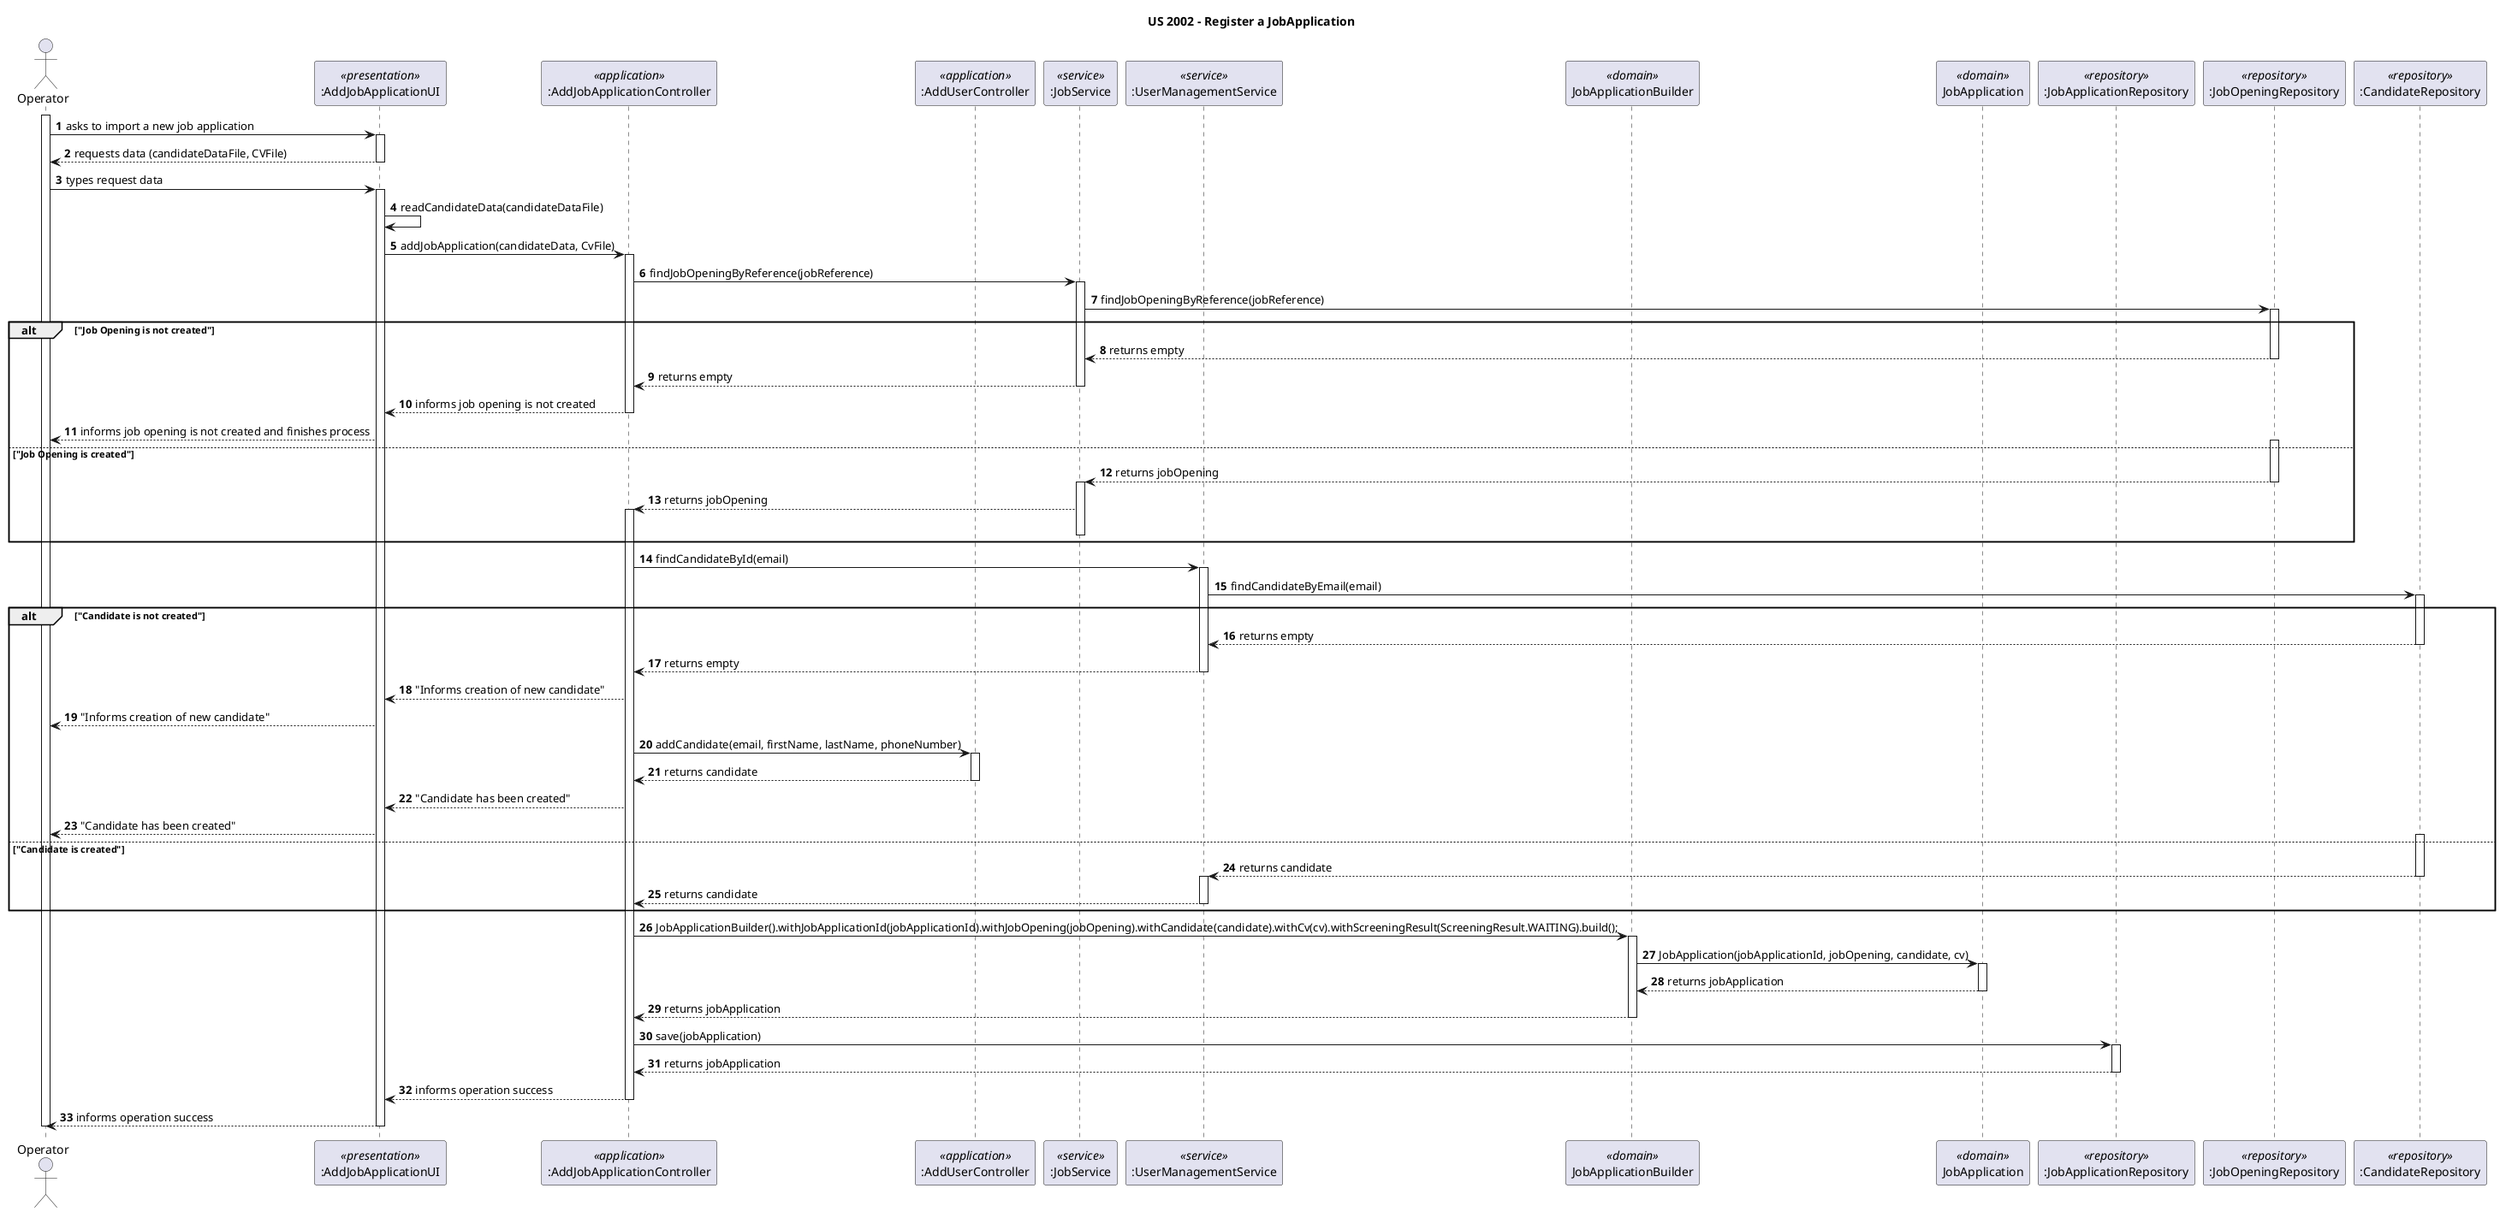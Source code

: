 @startuml US2002_SD
autonumber
title: US 2002 - Register a JobApplication

actor "Operator" as O
participant ":AddJobApplicationUI" as UI <<presentation>>
participant ":AddJobApplicationController" as CTRL <<application>>
participant ":AddUserController" as UCTRL <<application>>
participant ":JobService" as js <<service>>
participant ":UserManagementService" as UM <<service>>
participant "JobApplicationBuilder" as B <<domain>>
participant "JobApplication" as J <<domain>>
participant ":JobApplicationRepository" as REPU <<repository>>
participant ":JobOpeningRepository" as REPJ <<repository>>
participant ":CandidateRepository" as REPC <<repository>>

activate O

O -> UI : asks to import a new job application
activate UI
UI --> O : requests data (candidateDataFile, CVFile)
deactivate UI

O -> UI : types request data
activate UI
UI -> UI : readCandidateData(candidateDataFile)

UI -> CTRL : addJobApplication(candidateData, CvFile)
activate CTRL
CTRL -> js : findJobOpeningByReference(jobReference)
activate js
js -> REPJ : findJobOpeningByReference(jobReference)
activate REPJ

alt "Job Opening is not created"
REPJ --> js : returns empty
deactivate REPJ
js --> CTRL : returns empty
deactivate js
CTRL --> UI : informs job opening is not created
deactivate CTRL
UI --> O : informs job opening is not created and finishes process
else "Job Opening is created"
activate REPJ
REPJ --> js : returns jobOpening
deactivate REPJ
activate js
js --> CTRL : returns jobOpening
activate CTRL
deactivate js
end alt

CTRL -> UM : findCandidateById(email)
activate UM
UM -> REPC : findCandidateByEmail(email)
activate REPC

alt "Candidate is not created"
REPC --> UM : returns empty
deactivate REPC
UM --> CTRL : returns empty
deactivate UM
CTRL --> UI : "Informs creation of new candidate"
UI --> O : "Informs creation of new candidate"
CTRL -> UCTRL : addCandidate(email, firstName, lastName, phoneNumber)
activate UCTRL
UCTRL --> CTRL : returns candidate
deactivate UCTRL
CTRL --> UI : "Candidate has been created"
UI --> O : "Candidate has been created"
else "Candidate is created"
activate REPC
REPC --> UM : returns candidate
deactivate REPC
activate UM
UM --> CTRL : returns candidate
deactivate UM
end alt

CTRL -> B : JobApplicationBuilder().withJobApplicationId(jobApplicationId).withJobOpening(jobOpening).withCandidate(candidate).withCv(cv).withScreeningResult(ScreeningResult.WAITING).build();
activate B
B -> J : JobApplication(jobApplicationId, jobOpening, candidate, cv)
activate J
J --> B : returns jobApplication
deactivate J
B --> CTRL : returns jobApplication
deactivate B
CTRL -> REPU : save(jobApplication)
activate REPU
REPU --> CTRL : returns jobApplication
deactivate REPU
CTRL --> UI : informs operation success
deactivate CTRL
UI--> O : informs operation success
deactivate UI


deactivate O

@enduml